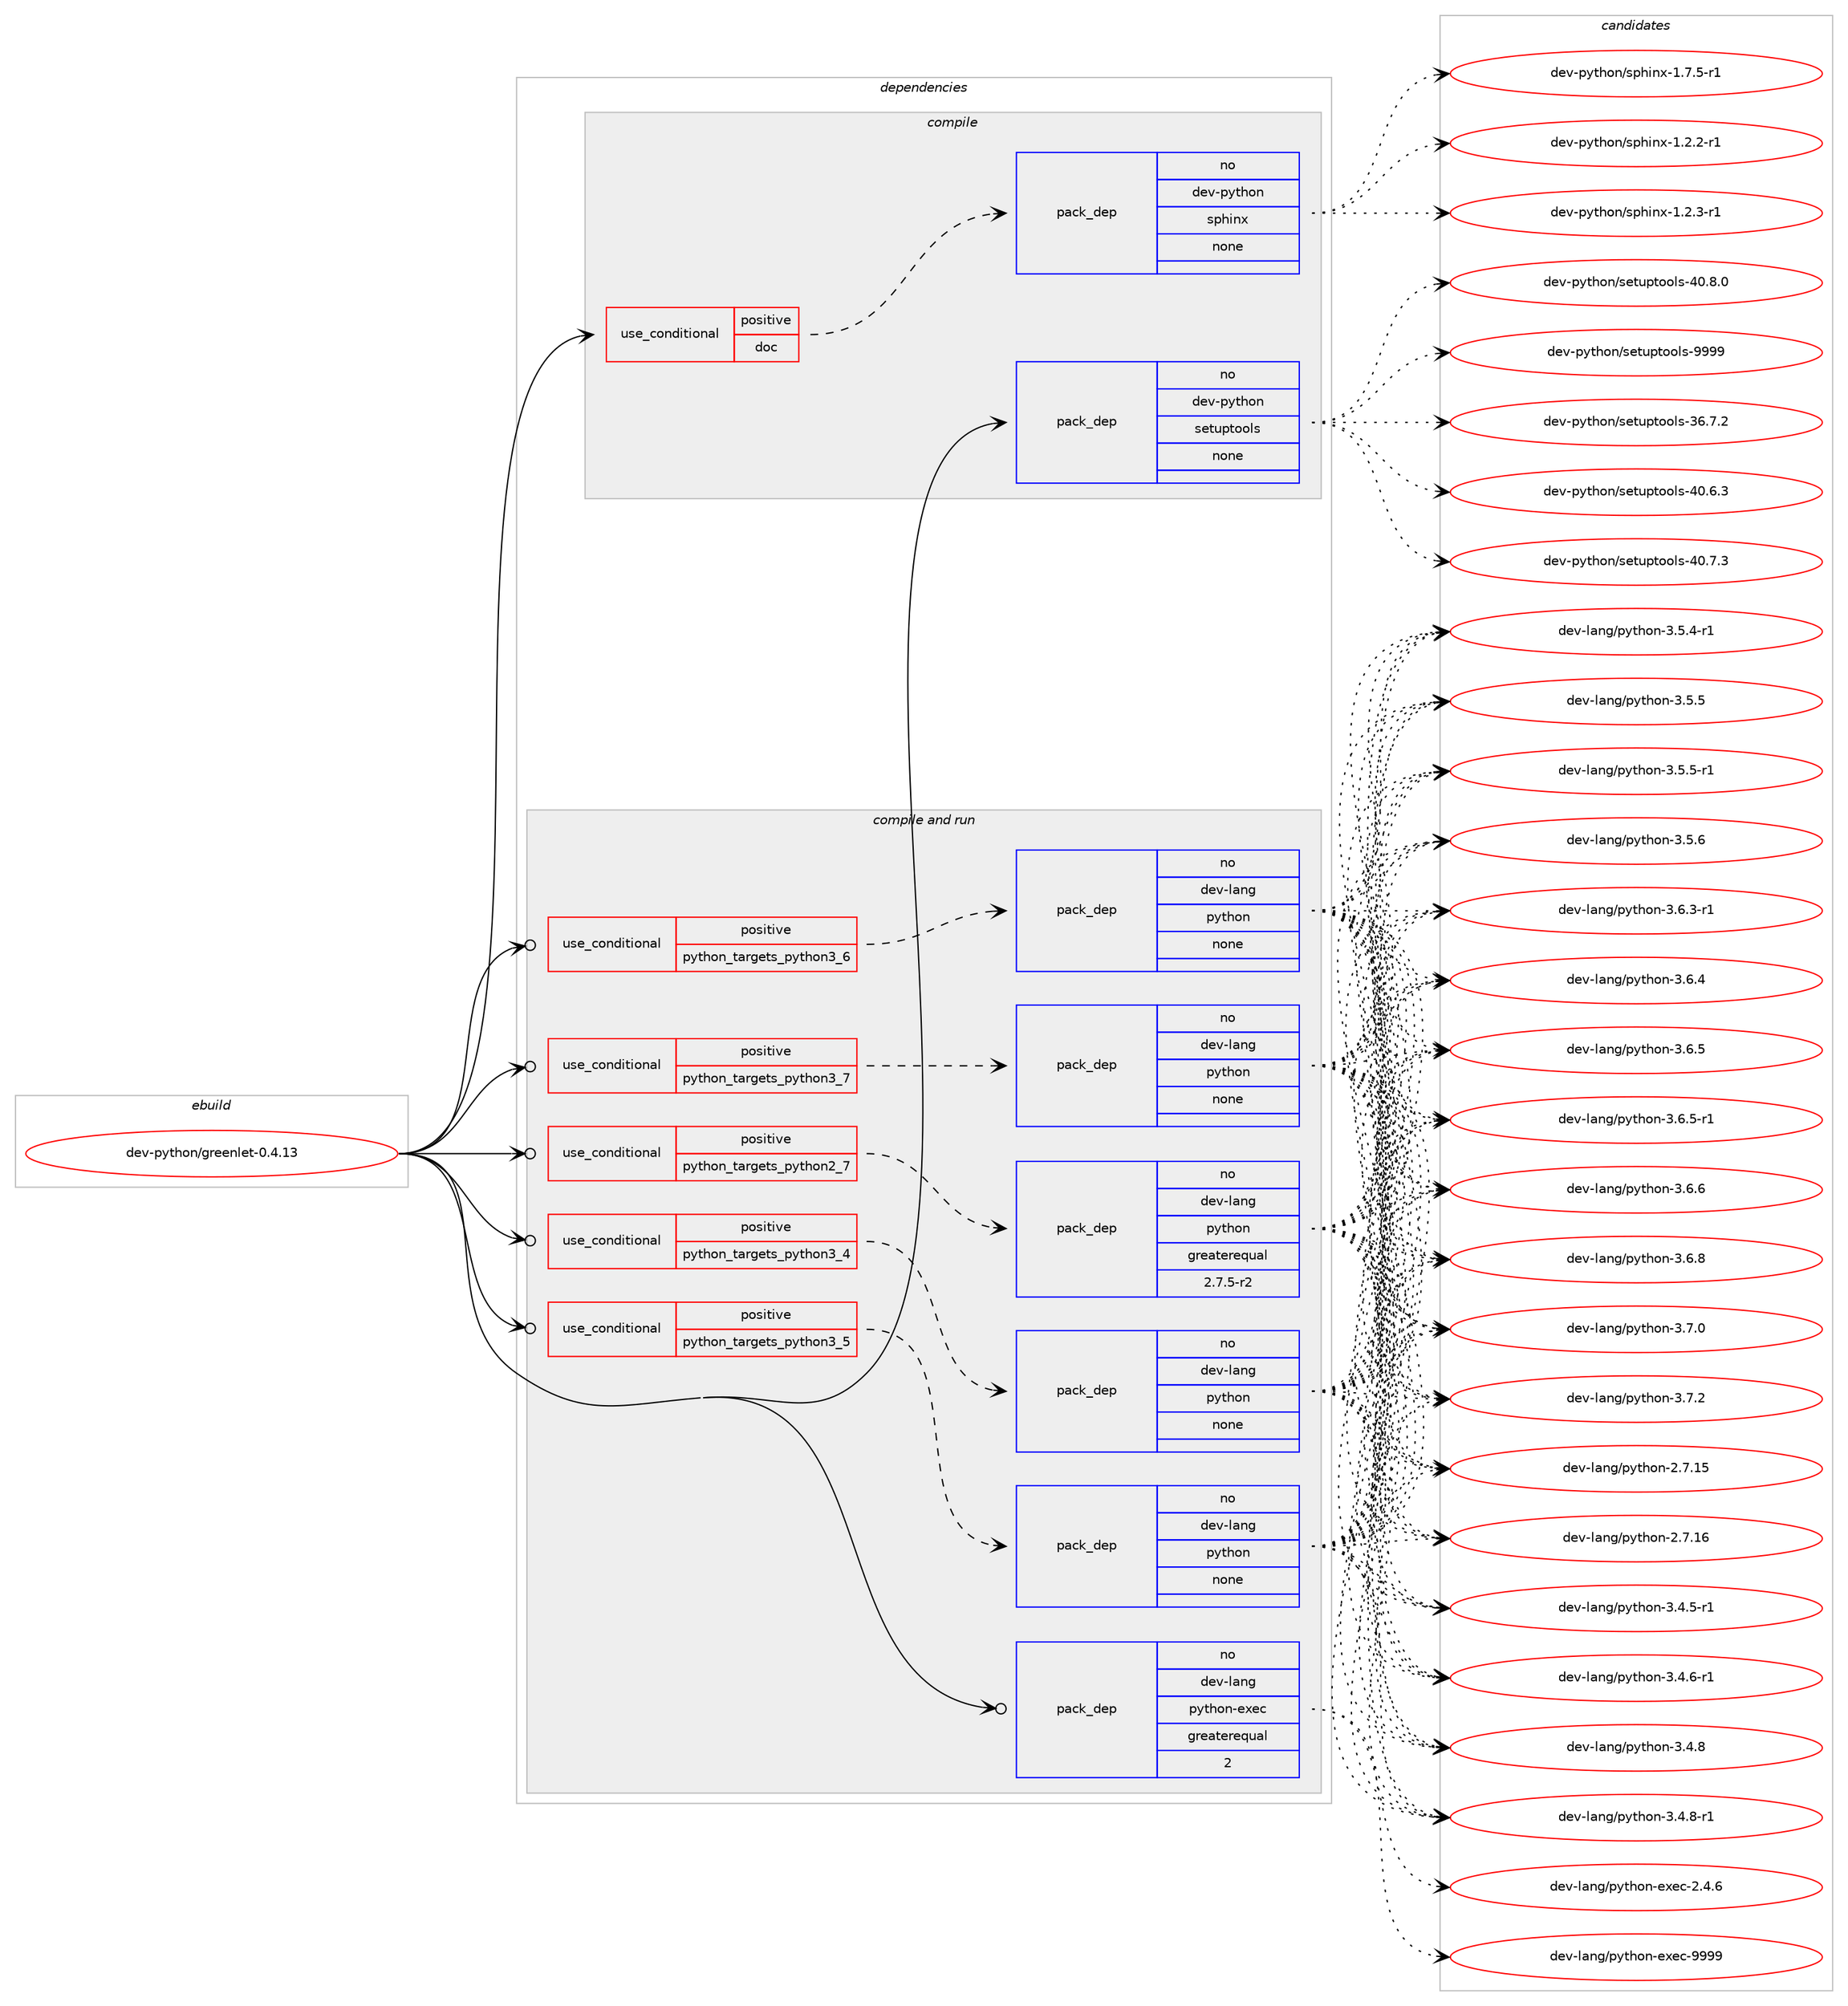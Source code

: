 digraph prolog {

# *************
# Graph options
# *************

newrank=true;
concentrate=true;
compound=true;
graph [rankdir=LR,fontname=Helvetica,fontsize=10,ranksep=1.5];#, ranksep=2.5, nodesep=0.2];
edge  [arrowhead=vee];
node  [fontname=Helvetica,fontsize=10];

# **********
# The ebuild
# **********

subgraph cluster_leftcol {
color=gray;
rank=same;
label=<<i>ebuild</i>>;
id [label="dev-python/greenlet-0.4.13", color=red, width=4, href="../dev-python/greenlet-0.4.13.svg"];
}

# ****************
# The dependencies
# ****************

subgraph cluster_midcol {
color=gray;
label=<<i>dependencies</i>>;
subgraph cluster_compile {
fillcolor="#eeeeee";
style=filled;
label=<<i>compile</i>>;
subgraph cond375153 {
dependency1411981 [label=<<TABLE BORDER="0" CELLBORDER="1" CELLSPACING="0" CELLPADDING="4"><TR><TD ROWSPAN="3" CELLPADDING="10">use_conditional</TD></TR><TR><TD>positive</TD></TR><TR><TD>doc</TD></TR></TABLE>>, shape=none, color=red];
subgraph pack1013561 {
dependency1411982 [label=<<TABLE BORDER="0" CELLBORDER="1" CELLSPACING="0" CELLPADDING="4" WIDTH="220"><TR><TD ROWSPAN="6" CELLPADDING="30">pack_dep</TD></TR><TR><TD WIDTH="110">no</TD></TR><TR><TD>dev-python</TD></TR><TR><TD>sphinx</TD></TR><TR><TD>none</TD></TR><TR><TD></TD></TR></TABLE>>, shape=none, color=blue];
}
dependency1411981:e -> dependency1411982:w [weight=20,style="dashed",arrowhead="vee"];
}
id:e -> dependency1411981:w [weight=20,style="solid",arrowhead="vee"];
subgraph pack1013562 {
dependency1411983 [label=<<TABLE BORDER="0" CELLBORDER="1" CELLSPACING="0" CELLPADDING="4" WIDTH="220"><TR><TD ROWSPAN="6" CELLPADDING="30">pack_dep</TD></TR><TR><TD WIDTH="110">no</TD></TR><TR><TD>dev-python</TD></TR><TR><TD>setuptools</TD></TR><TR><TD>none</TD></TR><TR><TD></TD></TR></TABLE>>, shape=none, color=blue];
}
id:e -> dependency1411983:w [weight=20,style="solid",arrowhead="vee"];
}
subgraph cluster_compileandrun {
fillcolor="#eeeeee";
style=filled;
label=<<i>compile and run</i>>;
subgraph cond375154 {
dependency1411984 [label=<<TABLE BORDER="0" CELLBORDER="1" CELLSPACING="0" CELLPADDING="4"><TR><TD ROWSPAN="3" CELLPADDING="10">use_conditional</TD></TR><TR><TD>positive</TD></TR><TR><TD>python_targets_python2_7</TD></TR></TABLE>>, shape=none, color=red];
subgraph pack1013563 {
dependency1411985 [label=<<TABLE BORDER="0" CELLBORDER="1" CELLSPACING="0" CELLPADDING="4" WIDTH="220"><TR><TD ROWSPAN="6" CELLPADDING="30">pack_dep</TD></TR><TR><TD WIDTH="110">no</TD></TR><TR><TD>dev-lang</TD></TR><TR><TD>python</TD></TR><TR><TD>greaterequal</TD></TR><TR><TD>2.7.5-r2</TD></TR></TABLE>>, shape=none, color=blue];
}
dependency1411984:e -> dependency1411985:w [weight=20,style="dashed",arrowhead="vee"];
}
id:e -> dependency1411984:w [weight=20,style="solid",arrowhead="odotvee"];
subgraph cond375155 {
dependency1411986 [label=<<TABLE BORDER="0" CELLBORDER="1" CELLSPACING="0" CELLPADDING="4"><TR><TD ROWSPAN="3" CELLPADDING="10">use_conditional</TD></TR><TR><TD>positive</TD></TR><TR><TD>python_targets_python3_4</TD></TR></TABLE>>, shape=none, color=red];
subgraph pack1013564 {
dependency1411987 [label=<<TABLE BORDER="0" CELLBORDER="1" CELLSPACING="0" CELLPADDING="4" WIDTH="220"><TR><TD ROWSPAN="6" CELLPADDING="30">pack_dep</TD></TR><TR><TD WIDTH="110">no</TD></TR><TR><TD>dev-lang</TD></TR><TR><TD>python</TD></TR><TR><TD>none</TD></TR><TR><TD></TD></TR></TABLE>>, shape=none, color=blue];
}
dependency1411986:e -> dependency1411987:w [weight=20,style="dashed",arrowhead="vee"];
}
id:e -> dependency1411986:w [weight=20,style="solid",arrowhead="odotvee"];
subgraph cond375156 {
dependency1411988 [label=<<TABLE BORDER="0" CELLBORDER="1" CELLSPACING="0" CELLPADDING="4"><TR><TD ROWSPAN="3" CELLPADDING="10">use_conditional</TD></TR><TR><TD>positive</TD></TR><TR><TD>python_targets_python3_5</TD></TR></TABLE>>, shape=none, color=red];
subgraph pack1013565 {
dependency1411989 [label=<<TABLE BORDER="0" CELLBORDER="1" CELLSPACING="0" CELLPADDING="4" WIDTH="220"><TR><TD ROWSPAN="6" CELLPADDING="30">pack_dep</TD></TR><TR><TD WIDTH="110">no</TD></TR><TR><TD>dev-lang</TD></TR><TR><TD>python</TD></TR><TR><TD>none</TD></TR><TR><TD></TD></TR></TABLE>>, shape=none, color=blue];
}
dependency1411988:e -> dependency1411989:w [weight=20,style="dashed",arrowhead="vee"];
}
id:e -> dependency1411988:w [weight=20,style="solid",arrowhead="odotvee"];
subgraph cond375157 {
dependency1411990 [label=<<TABLE BORDER="0" CELLBORDER="1" CELLSPACING="0" CELLPADDING="4"><TR><TD ROWSPAN="3" CELLPADDING="10">use_conditional</TD></TR><TR><TD>positive</TD></TR><TR><TD>python_targets_python3_6</TD></TR></TABLE>>, shape=none, color=red];
subgraph pack1013566 {
dependency1411991 [label=<<TABLE BORDER="0" CELLBORDER="1" CELLSPACING="0" CELLPADDING="4" WIDTH="220"><TR><TD ROWSPAN="6" CELLPADDING="30">pack_dep</TD></TR><TR><TD WIDTH="110">no</TD></TR><TR><TD>dev-lang</TD></TR><TR><TD>python</TD></TR><TR><TD>none</TD></TR><TR><TD></TD></TR></TABLE>>, shape=none, color=blue];
}
dependency1411990:e -> dependency1411991:w [weight=20,style="dashed",arrowhead="vee"];
}
id:e -> dependency1411990:w [weight=20,style="solid",arrowhead="odotvee"];
subgraph cond375158 {
dependency1411992 [label=<<TABLE BORDER="0" CELLBORDER="1" CELLSPACING="0" CELLPADDING="4"><TR><TD ROWSPAN="3" CELLPADDING="10">use_conditional</TD></TR><TR><TD>positive</TD></TR><TR><TD>python_targets_python3_7</TD></TR></TABLE>>, shape=none, color=red];
subgraph pack1013567 {
dependency1411993 [label=<<TABLE BORDER="0" CELLBORDER="1" CELLSPACING="0" CELLPADDING="4" WIDTH="220"><TR><TD ROWSPAN="6" CELLPADDING="30">pack_dep</TD></TR><TR><TD WIDTH="110">no</TD></TR><TR><TD>dev-lang</TD></TR><TR><TD>python</TD></TR><TR><TD>none</TD></TR><TR><TD></TD></TR></TABLE>>, shape=none, color=blue];
}
dependency1411992:e -> dependency1411993:w [weight=20,style="dashed",arrowhead="vee"];
}
id:e -> dependency1411992:w [weight=20,style="solid",arrowhead="odotvee"];
subgraph pack1013568 {
dependency1411994 [label=<<TABLE BORDER="0" CELLBORDER="1" CELLSPACING="0" CELLPADDING="4" WIDTH="220"><TR><TD ROWSPAN="6" CELLPADDING="30">pack_dep</TD></TR><TR><TD WIDTH="110">no</TD></TR><TR><TD>dev-lang</TD></TR><TR><TD>python-exec</TD></TR><TR><TD>greaterequal</TD></TR><TR><TD>2</TD></TR></TABLE>>, shape=none, color=blue];
}
id:e -> dependency1411994:w [weight=20,style="solid",arrowhead="odotvee"];
}
subgraph cluster_run {
fillcolor="#eeeeee";
style=filled;
label=<<i>run</i>>;
}
}

# **************
# The candidates
# **************

subgraph cluster_choices {
rank=same;
color=gray;
label=<<i>candidates</i>>;

subgraph choice1013561 {
color=black;
nodesep=1;
choice10010111845112121116104111110471151121041051101204549465046504511449 [label="dev-python/sphinx-1.2.2-r1", color=red, width=4,href="../dev-python/sphinx-1.2.2-r1.svg"];
choice10010111845112121116104111110471151121041051101204549465046514511449 [label="dev-python/sphinx-1.2.3-r1", color=red, width=4,href="../dev-python/sphinx-1.2.3-r1.svg"];
choice10010111845112121116104111110471151121041051101204549465546534511449 [label="dev-python/sphinx-1.7.5-r1", color=red, width=4,href="../dev-python/sphinx-1.7.5-r1.svg"];
dependency1411982:e -> choice10010111845112121116104111110471151121041051101204549465046504511449:w [style=dotted,weight="100"];
dependency1411982:e -> choice10010111845112121116104111110471151121041051101204549465046514511449:w [style=dotted,weight="100"];
dependency1411982:e -> choice10010111845112121116104111110471151121041051101204549465546534511449:w [style=dotted,weight="100"];
}
subgraph choice1013562 {
color=black;
nodesep=1;
choice100101118451121211161041111104711510111611711211611111110811545515446554650 [label="dev-python/setuptools-36.7.2", color=red, width=4,href="../dev-python/setuptools-36.7.2.svg"];
choice100101118451121211161041111104711510111611711211611111110811545524846544651 [label="dev-python/setuptools-40.6.3", color=red, width=4,href="../dev-python/setuptools-40.6.3.svg"];
choice100101118451121211161041111104711510111611711211611111110811545524846554651 [label="dev-python/setuptools-40.7.3", color=red, width=4,href="../dev-python/setuptools-40.7.3.svg"];
choice100101118451121211161041111104711510111611711211611111110811545524846564648 [label="dev-python/setuptools-40.8.0", color=red, width=4,href="../dev-python/setuptools-40.8.0.svg"];
choice10010111845112121116104111110471151011161171121161111111081154557575757 [label="dev-python/setuptools-9999", color=red, width=4,href="../dev-python/setuptools-9999.svg"];
dependency1411983:e -> choice100101118451121211161041111104711510111611711211611111110811545515446554650:w [style=dotted,weight="100"];
dependency1411983:e -> choice100101118451121211161041111104711510111611711211611111110811545524846544651:w [style=dotted,weight="100"];
dependency1411983:e -> choice100101118451121211161041111104711510111611711211611111110811545524846554651:w [style=dotted,weight="100"];
dependency1411983:e -> choice100101118451121211161041111104711510111611711211611111110811545524846564648:w [style=dotted,weight="100"];
dependency1411983:e -> choice10010111845112121116104111110471151011161171121161111111081154557575757:w [style=dotted,weight="100"];
}
subgraph choice1013563 {
color=black;
nodesep=1;
choice10010111845108971101034711212111610411111045504655464953 [label="dev-lang/python-2.7.15", color=red, width=4,href="../dev-lang/python-2.7.15.svg"];
choice10010111845108971101034711212111610411111045504655464954 [label="dev-lang/python-2.7.16", color=red, width=4,href="../dev-lang/python-2.7.16.svg"];
choice1001011184510897110103471121211161041111104551465246534511449 [label="dev-lang/python-3.4.5-r1", color=red, width=4,href="../dev-lang/python-3.4.5-r1.svg"];
choice1001011184510897110103471121211161041111104551465246544511449 [label="dev-lang/python-3.4.6-r1", color=red, width=4,href="../dev-lang/python-3.4.6-r1.svg"];
choice100101118451089711010347112121116104111110455146524656 [label="dev-lang/python-3.4.8", color=red, width=4,href="../dev-lang/python-3.4.8.svg"];
choice1001011184510897110103471121211161041111104551465246564511449 [label="dev-lang/python-3.4.8-r1", color=red, width=4,href="../dev-lang/python-3.4.8-r1.svg"];
choice1001011184510897110103471121211161041111104551465346524511449 [label="dev-lang/python-3.5.4-r1", color=red, width=4,href="../dev-lang/python-3.5.4-r1.svg"];
choice100101118451089711010347112121116104111110455146534653 [label="dev-lang/python-3.5.5", color=red, width=4,href="../dev-lang/python-3.5.5.svg"];
choice1001011184510897110103471121211161041111104551465346534511449 [label="dev-lang/python-3.5.5-r1", color=red, width=4,href="../dev-lang/python-3.5.5-r1.svg"];
choice100101118451089711010347112121116104111110455146534654 [label="dev-lang/python-3.5.6", color=red, width=4,href="../dev-lang/python-3.5.6.svg"];
choice1001011184510897110103471121211161041111104551465446514511449 [label="dev-lang/python-3.6.3-r1", color=red, width=4,href="../dev-lang/python-3.6.3-r1.svg"];
choice100101118451089711010347112121116104111110455146544652 [label="dev-lang/python-3.6.4", color=red, width=4,href="../dev-lang/python-3.6.4.svg"];
choice100101118451089711010347112121116104111110455146544653 [label="dev-lang/python-3.6.5", color=red, width=4,href="../dev-lang/python-3.6.5.svg"];
choice1001011184510897110103471121211161041111104551465446534511449 [label="dev-lang/python-3.6.5-r1", color=red, width=4,href="../dev-lang/python-3.6.5-r1.svg"];
choice100101118451089711010347112121116104111110455146544654 [label="dev-lang/python-3.6.6", color=red, width=4,href="../dev-lang/python-3.6.6.svg"];
choice100101118451089711010347112121116104111110455146544656 [label="dev-lang/python-3.6.8", color=red, width=4,href="../dev-lang/python-3.6.8.svg"];
choice100101118451089711010347112121116104111110455146554648 [label="dev-lang/python-3.7.0", color=red, width=4,href="../dev-lang/python-3.7.0.svg"];
choice100101118451089711010347112121116104111110455146554650 [label="dev-lang/python-3.7.2", color=red, width=4,href="../dev-lang/python-3.7.2.svg"];
dependency1411985:e -> choice10010111845108971101034711212111610411111045504655464953:w [style=dotted,weight="100"];
dependency1411985:e -> choice10010111845108971101034711212111610411111045504655464954:w [style=dotted,weight="100"];
dependency1411985:e -> choice1001011184510897110103471121211161041111104551465246534511449:w [style=dotted,weight="100"];
dependency1411985:e -> choice1001011184510897110103471121211161041111104551465246544511449:w [style=dotted,weight="100"];
dependency1411985:e -> choice100101118451089711010347112121116104111110455146524656:w [style=dotted,weight="100"];
dependency1411985:e -> choice1001011184510897110103471121211161041111104551465246564511449:w [style=dotted,weight="100"];
dependency1411985:e -> choice1001011184510897110103471121211161041111104551465346524511449:w [style=dotted,weight="100"];
dependency1411985:e -> choice100101118451089711010347112121116104111110455146534653:w [style=dotted,weight="100"];
dependency1411985:e -> choice1001011184510897110103471121211161041111104551465346534511449:w [style=dotted,weight="100"];
dependency1411985:e -> choice100101118451089711010347112121116104111110455146534654:w [style=dotted,weight="100"];
dependency1411985:e -> choice1001011184510897110103471121211161041111104551465446514511449:w [style=dotted,weight="100"];
dependency1411985:e -> choice100101118451089711010347112121116104111110455146544652:w [style=dotted,weight="100"];
dependency1411985:e -> choice100101118451089711010347112121116104111110455146544653:w [style=dotted,weight="100"];
dependency1411985:e -> choice1001011184510897110103471121211161041111104551465446534511449:w [style=dotted,weight="100"];
dependency1411985:e -> choice100101118451089711010347112121116104111110455146544654:w [style=dotted,weight="100"];
dependency1411985:e -> choice100101118451089711010347112121116104111110455146544656:w [style=dotted,weight="100"];
dependency1411985:e -> choice100101118451089711010347112121116104111110455146554648:w [style=dotted,weight="100"];
dependency1411985:e -> choice100101118451089711010347112121116104111110455146554650:w [style=dotted,weight="100"];
}
subgraph choice1013564 {
color=black;
nodesep=1;
choice10010111845108971101034711212111610411111045504655464953 [label="dev-lang/python-2.7.15", color=red, width=4,href="../dev-lang/python-2.7.15.svg"];
choice10010111845108971101034711212111610411111045504655464954 [label="dev-lang/python-2.7.16", color=red, width=4,href="../dev-lang/python-2.7.16.svg"];
choice1001011184510897110103471121211161041111104551465246534511449 [label="dev-lang/python-3.4.5-r1", color=red, width=4,href="../dev-lang/python-3.4.5-r1.svg"];
choice1001011184510897110103471121211161041111104551465246544511449 [label="dev-lang/python-3.4.6-r1", color=red, width=4,href="../dev-lang/python-3.4.6-r1.svg"];
choice100101118451089711010347112121116104111110455146524656 [label="dev-lang/python-3.4.8", color=red, width=4,href="../dev-lang/python-3.4.8.svg"];
choice1001011184510897110103471121211161041111104551465246564511449 [label="dev-lang/python-3.4.8-r1", color=red, width=4,href="../dev-lang/python-3.4.8-r1.svg"];
choice1001011184510897110103471121211161041111104551465346524511449 [label="dev-lang/python-3.5.4-r1", color=red, width=4,href="../dev-lang/python-3.5.4-r1.svg"];
choice100101118451089711010347112121116104111110455146534653 [label="dev-lang/python-3.5.5", color=red, width=4,href="../dev-lang/python-3.5.5.svg"];
choice1001011184510897110103471121211161041111104551465346534511449 [label="dev-lang/python-3.5.5-r1", color=red, width=4,href="../dev-lang/python-3.5.5-r1.svg"];
choice100101118451089711010347112121116104111110455146534654 [label="dev-lang/python-3.5.6", color=red, width=4,href="../dev-lang/python-3.5.6.svg"];
choice1001011184510897110103471121211161041111104551465446514511449 [label="dev-lang/python-3.6.3-r1", color=red, width=4,href="../dev-lang/python-3.6.3-r1.svg"];
choice100101118451089711010347112121116104111110455146544652 [label="dev-lang/python-3.6.4", color=red, width=4,href="../dev-lang/python-3.6.4.svg"];
choice100101118451089711010347112121116104111110455146544653 [label="dev-lang/python-3.6.5", color=red, width=4,href="../dev-lang/python-3.6.5.svg"];
choice1001011184510897110103471121211161041111104551465446534511449 [label="dev-lang/python-3.6.5-r1", color=red, width=4,href="../dev-lang/python-3.6.5-r1.svg"];
choice100101118451089711010347112121116104111110455146544654 [label="dev-lang/python-3.6.6", color=red, width=4,href="../dev-lang/python-3.6.6.svg"];
choice100101118451089711010347112121116104111110455146544656 [label="dev-lang/python-3.6.8", color=red, width=4,href="../dev-lang/python-3.6.8.svg"];
choice100101118451089711010347112121116104111110455146554648 [label="dev-lang/python-3.7.0", color=red, width=4,href="../dev-lang/python-3.7.0.svg"];
choice100101118451089711010347112121116104111110455146554650 [label="dev-lang/python-3.7.2", color=red, width=4,href="../dev-lang/python-3.7.2.svg"];
dependency1411987:e -> choice10010111845108971101034711212111610411111045504655464953:w [style=dotted,weight="100"];
dependency1411987:e -> choice10010111845108971101034711212111610411111045504655464954:w [style=dotted,weight="100"];
dependency1411987:e -> choice1001011184510897110103471121211161041111104551465246534511449:w [style=dotted,weight="100"];
dependency1411987:e -> choice1001011184510897110103471121211161041111104551465246544511449:w [style=dotted,weight="100"];
dependency1411987:e -> choice100101118451089711010347112121116104111110455146524656:w [style=dotted,weight="100"];
dependency1411987:e -> choice1001011184510897110103471121211161041111104551465246564511449:w [style=dotted,weight="100"];
dependency1411987:e -> choice1001011184510897110103471121211161041111104551465346524511449:w [style=dotted,weight="100"];
dependency1411987:e -> choice100101118451089711010347112121116104111110455146534653:w [style=dotted,weight="100"];
dependency1411987:e -> choice1001011184510897110103471121211161041111104551465346534511449:w [style=dotted,weight="100"];
dependency1411987:e -> choice100101118451089711010347112121116104111110455146534654:w [style=dotted,weight="100"];
dependency1411987:e -> choice1001011184510897110103471121211161041111104551465446514511449:w [style=dotted,weight="100"];
dependency1411987:e -> choice100101118451089711010347112121116104111110455146544652:w [style=dotted,weight="100"];
dependency1411987:e -> choice100101118451089711010347112121116104111110455146544653:w [style=dotted,weight="100"];
dependency1411987:e -> choice1001011184510897110103471121211161041111104551465446534511449:w [style=dotted,weight="100"];
dependency1411987:e -> choice100101118451089711010347112121116104111110455146544654:w [style=dotted,weight="100"];
dependency1411987:e -> choice100101118451089711010347112121116104111110455146544656:w [style=dotted,weight="100"];
dependency1411987:e -> choice100101118451089711010347112121116104111110455146554648:w [style=dotted,weight="100"];
dependency1411987:e -> choice100101118451089711010347112121116104111110455146554650:w [style=dotted,weight="100"];
}
subgraph choice1013565 {
color=black;
nodesep=1;
choice10010111845108971101034711212111610411111045504655464953 [label="dev-lang/python-2.7.15", color=red, width=4,href="../dev-lang/python-2.7.15.svg"];
choice10010111845108971101034711212111610411111045504655464954 [label="dev-lang/python-2.7.16", color=red, width=4,href="../dev-lang/python-2.7.16.svg"];
choice1001011184510897110103471121211161041111104551465246534511449 [label="dev-lang/python-3.4.5-r1", color=red, width=4,href="../dev-lang/python-3.4.5-r1.svg"];
choice1001011184510897110103471121211161041111104551465246544511449 [label="dev-lang/python-3.4.6-r1", color=red, width=4,href="../dev-lang/python-3.4.6-r1.svg"];
choice100101118451089711010347112121116104111110455146524656 [label="dev-lang/python-3.4.8", color=red, width=4,href="../dev-lang/python-3.4.8.svg"];
choice1001011184510897110103471121211161041111104551465246564511449 [label="dev-lang/python-3.4.8-r1", color=red, width=4,href="../dev-lang/python-3.4.8-r1.svg"];
choice1001011184510897110103471121211161041111104551465346524511449 [label="dev-lang/python-3.5.4-r1", color=red, width=4,href="../dev-lang/python-3.5.4-r1.svg"];
choice100101118451089711010347112121116104111110455146534653 [label="dev-lang/python-3.5.5", color=red, width=4,href="../dev-lang/python-3.5.5.svg"];
choice1001011184510897110103471121211161041111104551465346534511449 [label="dev-lang/python-3.5.5-r1", color=red, width=4,href="../dev-lang/python-3.5.5-r1.svg"];
choice100101118451089711010347112121116104111110455146534654 [label="dev-lang/python-3.5.6", color=red, width=4,href="../dev-lang/python-3.5.6.svg"];
choice1001011184510897110103471121211161041111104551465446514511449 [label="dev-lang/python-3.6.3-r1", color=red, width=4,href="../dev-lang/python-3.6.3-r1.svg"];
choice100101118451089711010347112121116104111110455146544652 [label="dev-lang/python-3.6.4", color=red, width=4,href="../dev-lang/python-3.6.4.svg"];
choice100101118451089711010347112121116104111110455146544653 [label="dev-lang/python-3.6.5", color=red, width=4,href="../dev-lang/python-3.6.5.svg"];
choice1001011184510897110103471121211161041111104551465446534511449 [label="dev-lang/python-3.6.5-r1", color=red, width=4,href="../dev-lang/python-3.6.5-r1.svg"];
choice100101118451089711010347112121116104111110455146544654 [label="dev-lang/python-3.6.6", color=red, width=4,href="../dev-lang/python-3.6.6.svg"];
choice100101118451089711010347112121116104111110455146544656 [label="dev-lang/python-3.6.8", color=red, width=4,href="../dev-lang/python-3.6.8.svg"];
choice100101118451089711010347112121116104111110455146554648 [label="dev-lang/python-3.7.0", color=red, width=4,href="../dev-lang/python-3.7.0.svg"];
choice100101118451089711010347112121116104111110455146554650 [label="dev-lang/python-3.7.2", color=red, width=4,href="../dev-lang/python-3.7.2.svg"];
dependency1411989:e -> choice10010111845108971101034711212111610411111045504655464953:w [style=dotted,weight="100"];
dependency1411989:e -> choice10010111845108971101034711212111610411111045504655464954:w [style=dotted,weight="100"];
dependency1411989:e -> choice1001011184510897110103471121211161041111104551465246534511449:w [style=dotted,weight="100"];
dependency1411989:e -> choice1001011184510897110103471121211161041111104551465246544511449:w [style=dotted,weight="100"];
dependency1411989:e -> choice100101118451089711010347112121116104111110455146524656:w [style=dotted,weight="100"];
dependency1411989:e -> choice1001011184510897110103471121211161041111104551465246564511449:w [style=dotted,weight="100"];
dependency1411989:e -> choice1001011184510897110103471121211161041111104551465346524511449:w [style=dotted,weight="100"];
dependency1411989:e -> choice100101118451089711010347112121116104111110455146534653:w [style=dotted,weight="100"];
dependency1411989:e -> choice1001011184510897110103471121211161041111104551465346534511449:w [style=dotted,weight="100"];
dependency1411989:e -> choice100101118451089711010347112121116104111110455146534654:w [style=dotted,weight="100"];
dependency1411989:e -> choice1001011184510897110103471121211161041111104551465446514511449:w [style=dotted,weight="100"];
dependency1411989:e -> choice100101118451089711010347112121116104111110455146544652:w [style=dotted,weight="100"];
dependency1411989:e -> choice100101118451089711010347112121116104111110455146544653:w [style=dotted,weight="100"];
dependency1411989:e -> choice1001011184510897110103471121211161041111104551465446534511449:w [style=dotted,weight="100"];
dependency1411989:e -> choice100101118451089711010347112121116104111110455146544654:w [style=dotted,weight="100"];
dependency1411989:e -> choice100101118451089711010347112121116104111110455146544656:w [style=dotted,weight="100"];
dependency1411989:e -> choice100101118451089711010347112121116104111110455146554648:w [style=dotted,weight="100"];
dependency1411989:e -> choice100101118451089711010347112121116104111110455146554650:w [style=dotted,weight="100"];
}
subgraph choice1013566 {
color=black;
nodesep=1;
choice10010111845108971101034711212111610411111045504655464953 [label="dev-lang/python-2.7.15", color=red, width=4,href="../dev-lang/python-2.7.15.svg"];
choice10010111845108971101034711212111610411111045504655464954 [label="dev-lang/python-2.7.16", color=red, width=4,href="../dev-lang/python-2.7.16.svg"];
choice1001011184510897110103471121211161041111104551465246534511449 [label="dev-lang/python-3.4.5-r1", color=red, width=4,href="../dev-lang/python-3.4.5-r1.svg"];
choice1001011184510897110103471121211161041111104551465246544511449 [label="dev-lang/python-3.4.6-r1", color=red, width=4,href="../dev-lang/python-3.4.6-r1.svg"];
choice100101118451089711010347112121116104111110455146524656 [label="dev-lang/python-3.4.8", color=red, width=4,href="../dev-lang/python-3.4.8.svg"];
choice1001011184510897110103471121211161041111104551465246564511449 [label="dev-lang/python-3.4.8-r1", color=red, width=4,href="../dev-lang/python-3.4.8-r1.svg"];
choice1001011184510897110103471121211161041111104551465346524511449 [label="dev-lang/python-3.5.4-r1", color=red, width=4,href="../dev-lang/python-3.5.4-r1.svg"];
choice100101118451089711010347112121116104111110455146534653 [label="dev-lang/python-3.5.5", color=red, width=4,href="../dev-lang/python-3.5.5.svg"];
choice1001011184510897110103471121211161041111104551465346534511449 [label="dev-lang/python-3.5.5-r1", color=red, width=4,href="../dev-lang/python-3.5.5-r1.svg"];
choice100101118451089711010347112121116104111110455146534654 [label="dev-lang/python-3.5.6", color=red, width=4,href="../dev-lang/python-3.5.6.svg"];
choice1001011184510897110103471121211161041111104551465446514511449 [label="dev-lang/python-3.6.3-r1", color=red, width=4,href="../dev-lang/python-3.6.3-r1.svg"];
choice100101118451089711010347112121116104111110455146544652 [label="dev-lang/python-3.6.4", color=red, width=4,href="../dev-lang/python-3.6.4.svg"];
choice100101118451089711010347112121116104111110455146544653 [label="dev-lang/python-3.6.5", color=red, width=4,href="../dev-lang/python-3.6.5.svg"];
choice1001011184510897110103471121211161041111104551465446534511449 [label="dev-lang/python-3.6.5-r1", color=red, width=4,href="../dev-lang/python-3.6.5-r1.svg"];
choice100101118451089711010347112121116104111110455146544654 [label="dev-lang/python-3.6.6", color=red, width=4,href="../dev-lang/python-3.6.6.svg"];
choice100101118451089711010347112121116104111110455146544656 [label="dev-lang/python-3.6.8", color=red, width=4,href="../dev-lang/python-3.6.8.svg"];
choice100101118451089711010347112121116104111110455146554648 [label="dev-lang/python-3.7.0", color=red, width=4,href="../dev-lang/python-3.7.0.svg"];
choice100101118451089711010347112121116104111110455146554650 [label="dev-lang/python-3.7.2", color=red, width=4,href="../dev-lang/python-3.7.2.svg"];
dependency1411991:e -> choice10010111845108971101034711212111610411111045504655464953:w [style=dotted,weight="100"];
dependency1411991:e -> choice10010111845108971101034711212111610411111045504655464954:w [style=dotted,weight="100"];
dependency1411991:e -> choice1001011184510897110103471121211161041111104551465246534511449:w [style=dotted,weight="100"];
dependency1411991:e -> choice1001011184510897110103471121211161041111104551465246544511449:w [style=dotted,weight="100"];
dependency1411991:e -> choice100101118451089711010347112121116104111110455146524656:w [style=dotted,weight="100"];
dependency1411991:e -> choice1001011184510897110103471121211161041111104551465246564511449:w [style=dotted,weight="100"];
dependency1411991:e -> choice1001011184510897110103471121211161041111104551465346524511449:w [style=dotted,weight="100"];
dependency1411991:e -> choice100101118451089711010347112121116104111110455146534653:w [style=dotted,weight="100"];
dependency1411991:e -> choice1001011184510897110103471121211161041111104551465346534511449:w [style=dotted,weight="100"];
dependency1411991:e -> choice100101118451089711010347112121116104111110455146534654:w [style=dotted,weight="100"];
dependency1411991:e -> choice1001011184510897110103471121211161041111104551465446514511449:w [style=dotted,weight="100"];
dependency1411991:e -> choice100101118451089711010347112121116104111110455146544652:w [style=dotted,weight="100"];
dependency1411991:e -> choice100101118451089711010347112121116104111110455146544653:w [style=dotted,weight="100"];
dependency1411991:e -> choice1001011184510897110103471121211161041111104551465446534511449:w [style=dotted,weight="100"];
dependency1411991:e -> choice100101118451089711010347112121116104111110455146544654:w [style=dotted,weight="100"];
dependency1411991:e -> choice100101118451089711010347112121116104111110455146544656:w [style=dotted,weight="100"];
dependency1411991:e -> choice100101118451089711010347112121116104111110455146554648:w [style=dotted,weight="100"];
dependency1411991:e -> choice100101118451089711010347112121116104111110455146554650:w [style=dotted,weight="100"];
}
subgraph choice1013567 {
color=black;
nodesep=1;
choice10010111845108971101034711212111610411111045504655464953 [label="dev-lang/python-2.7.15", color=red, width=4,href="../dev-lang/python-2.7.15.svg"];
choice10010111845108971101034711212111610411111045504655464954 [label="dev-lang/python-2.7.16", color=red, width=4,href="../dev-lang/python-2.7.16.svg"];
choice1001011184510897110103471121211161041111104551465246534511449 [label="dev-lang/python-3.4.5-r1", color=red, width=4,href="../dev-lang/python-3.4.5-r1.svg"];
choice1001011184510897110103471121211161041111104551465246544511449 [label="dev-lang/python-3.4.6-r1", color=red, width=4,href="../dev-lang/python-3.4.6-r1.svg"];
choice100101118451089711010347112121116104111110455146524656 [label="dev-lang/python-3.4.8", color=red, width=4,href="../dev-lang/python-3.4.8.svg"];
choice1001011184510897110103471121211161041111104551465246564511449 [label="dev-lang/python-3.4.8-r1", color=red, width=4,href="../dev-lang/python-3.4.8-r1.svg"];
choice1001011184510897110103471121211161041111104551465346524511449 [label="dev-lang/python-3.5.4-r1", color=red, width=4,href="../dev-lang/python-3.5.4-r1.svg"];
choice100101118451089711010347112121116104111110455146534653 [label="dev-lang/python-3.5.5", color=red, width=4,href="../dev-lang/python-3.5.5.svg"];
choice1001011184510897110103471121211161041111104551465346534511449 [label="dev-lang/python-3.5.5-r1", color=red, width=4,href="../dev-lang/python-3.5.5-r1.svg"];
choice100101118451089711010347112121116104111110455146534654 [label="dev-lang/python-3.5.6", color=red, width=4,href="../dev-lang/python-3.5.6.svg"];
choice1001011184510897110103471121211161041111104551465446514511449 [label="dev-lang/python-3.6.3-r1", color=red, width=4,href="../dev-lang/python-3.6.3-r1.svg"];
choice100101118451089711010347112121116104111110455146544652 [label="dev-lang/python-3.6.4", color=red, width=4,href="../dev-lang/python-3.6.4.svg"];
choice100101118451089711010347112121116104111110455146544653 [label="dev-lang/python-3.6.5", color=red, width=4,href="../dev-lang/python-3.6.5.svg"];
choice1001011184510897110103471121211161041111104551465446534511449 [label="dev-lang/python-3.6.5-r1", color=red, width=4,href="../dev-lang/python-3.6.5-r1.svg"];
choice100101118451089711010347112121116104111110455146544654 [label="dev-lang/python-3.6.6", color=red, width=4,href="../dev-lang/python-3.6.6.svg"];
choice100101118451089711010347112121116104111110455146544656 [label="dev-lang/python-3.6.8", color=red, width=4,href="../dev-lang/python-3.6.8.svg"];
choice100101118451089711010347112121116104111110455146554648 [label="dev-lang/python-3.7.0", color=red, width=4,href="../dev-lang/python-3.7.0.svg"];
choice100101118451089711010347112121116104111110455146554650 [label="dev-lang/python-3.7.2", color=red, width=4,href="../dev-lang/python-3.7.2.svg"];
dependency1411993:e -> choice10010111845108971101034711212111610411111045504655464953:w [style=dotted,weight="100"];
dependency1411993:e -> choice10010111845108971101034711212111610411111045504655464954:w [style=dotted,weight="100"];
dependency1411993:e -> choice1001011184510897110103471121211161041111104551465246534511449:w [style=dotted,weight="100"];
dependency1411993:e -> choice1001011184510897110103471121211161041111104551465246544511449:w [style=dotted,weight="100"];
dependency1411993:e -> choice100101118451089711010347112121116104111110455146524656:w [style=dotted,weight="100"];
dependency1411993:e -> choice1001011184510897110103471121211161041111104551465246564511449:w [style=dotted,weight="100"];
dependency1411993:e -> choice1001011184510897110103471121211161041111104551465346524511449:w [style=dotted,weight="100"];
dependency1411993:e -> choice100101118451089711010347112121116104111110455146534653:w [style=dotted,weight="100"];
dependency1411993:e -> choice1001011184510897110103471121211161041111104551465346534511449:w [style=dotted,weight="100"];
dependency1411993:e -> choice100101118451089711010347112121116104111110455146534654:w [style=dotted,weight="100"];
dependency1411993:e -> choice1001011184510897110103471121211161041111104551465446514511449:w [style=dotted,weight="100"];
dependency1411993:e -> choice100101118451089711010347112121116104111110455146544652:w [style=dotted,weight="100"];
dependency1411993:e -> choice100101118451089711010347112121116104111110455146544653:w [style=dotted,weight="100"];
dependency1411993:e -> choice1001011184510897110103471121211161041111104551465446534511449:w [style=dotted,weight="100"];
dependency1411993:e -> choice100101118451089711010347112121116104111110455146544654:w [style=dotted,weight="100"];
dependency1411993:e -> choice100101118451089711010347112121116104111110455146544656:w [style=dotted,weight="100"];
dependency1411993:e -> choice100101118451089711010347112121116104111110455146554648:w [style=dotted,weight="100"];
dependency1411993:e -> choice100101118451089711010347112121116104111110455146554650:w [style=dotted,weight="100"];
}
subgraph choice1013568 {
color=black;
nodesep=1;
choice1001011184510897110103471121211161041111104510112010199455046524654 [label="dev-lang/python-exec-2.4.6", color=red, width=4,href="../dev-lang/python-exec-2.4.6.svg"];
choice10010111845108971101034711212111610411111045101120101994557575757 [label="dev-lang/python-exec-9999", color=red, width=4,href="../dev-lang/python-exec-9999.svg"];
dependency1411994:e -> choice1001011184510897110103471121211161041111104510112010199455046524654:w [style=dotted,weight="100"];
dependency1411994:e -> choice10010111845108971101034711212111610411111045101120101994557575757:w [style=dotted,weight="100"];
}
}

}
